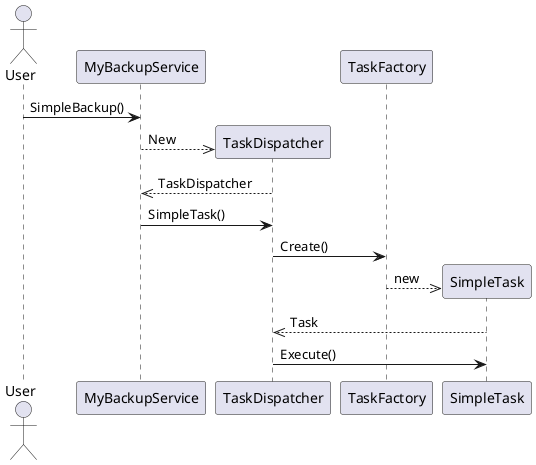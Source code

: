 @startuml sequence diagram

actor User

User -> MyBackupService : SimpleBackup()
Create TaskDispatcher
MyBackupService -->> TaskDispatcher : New
MyBackupService <<-- TaskDispatcher : TaskDispatcher
MyBackupService -> TaskDispatcher : SimpleTask()

TaskDispatcher -> TaskFactory : Create()
Create SimpleTask
TaskFactory -->> SimpleTask : new 
TaskDispatcher <<-- SimpleTask : Task
TaskDispatcher -> SimpleTask : Execute()

@enduml